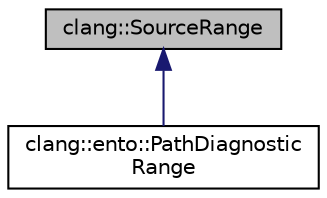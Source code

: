 digraph "clang::SourceRange"
{
 // LATEX_PDF_SIZE
  bgcolor="transparent";
  edge [fontname="Helvetica",fontsize="10",labelfontname="Helvetica",labelfontsize="10"];
  node [fontname="Helvetica",fontsize="10",shape=record];
  Node1 [label="clang::SourceRange",height=0.2,width=0.4,color="black", fillcolor="grey75", style="filled", fontcolor="black",tooltip="A trivial tuple used to represent a source range."];
  Node1 -> Node2 [dir="back",color="midnightblue",fontsize="10",style="solid",fontname="Helvetica"];
  Node2 [label="clang::ento::PathDiagnostic\lRange",height=0.2,width=0.4,color="black",URL="$classclang_1_1ento_1_1PathDiagnosticRange.html",tooltip=" "];
}
